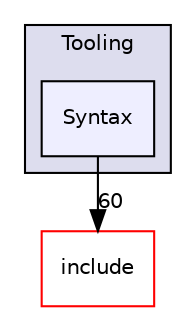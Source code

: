 digraph "lib/Tooling/Syntax" {
  bgcolor=transparent;
  compound=true
  node [ fontsize="10", fontname="Helvetica"];
  edge [ labelfontsize="10", labelfontname="Helvetica"];
  subgraph clusterdir_c4270fa7a06cd7372c7af2452fb3367e {
    graph [ bgcolor="#ddddee", pencolor="black", label="Tooling" fontname="Helvetica", fontsize="10", URL="dir_c4270fa7a06cd7372c7af2452fb3367e.html"]
  dir_b207e0eda86654f1f9e47751ddd3b478 [shape=box, label="Syntax", style="filled", fillcolor="#eeeeff", pencolor="black", URL="dir_b207e0eda86654f1f9e47751ddd3b478.html"];
  }
  dir_d44c64559bbebec7f509842c48db8b23 [shape=box label="include" color="red" URL="dir_d44c64559bbebec7f509842c48db8b23.html"];
  dir_b207e0eda86654f1f9e47751ddd3b478->dir_d44c64559bbebec7f509842c48db8b23 [headlabel="60", labeldistance=1.5 headhref="dir_000069_000001.html"];
}
